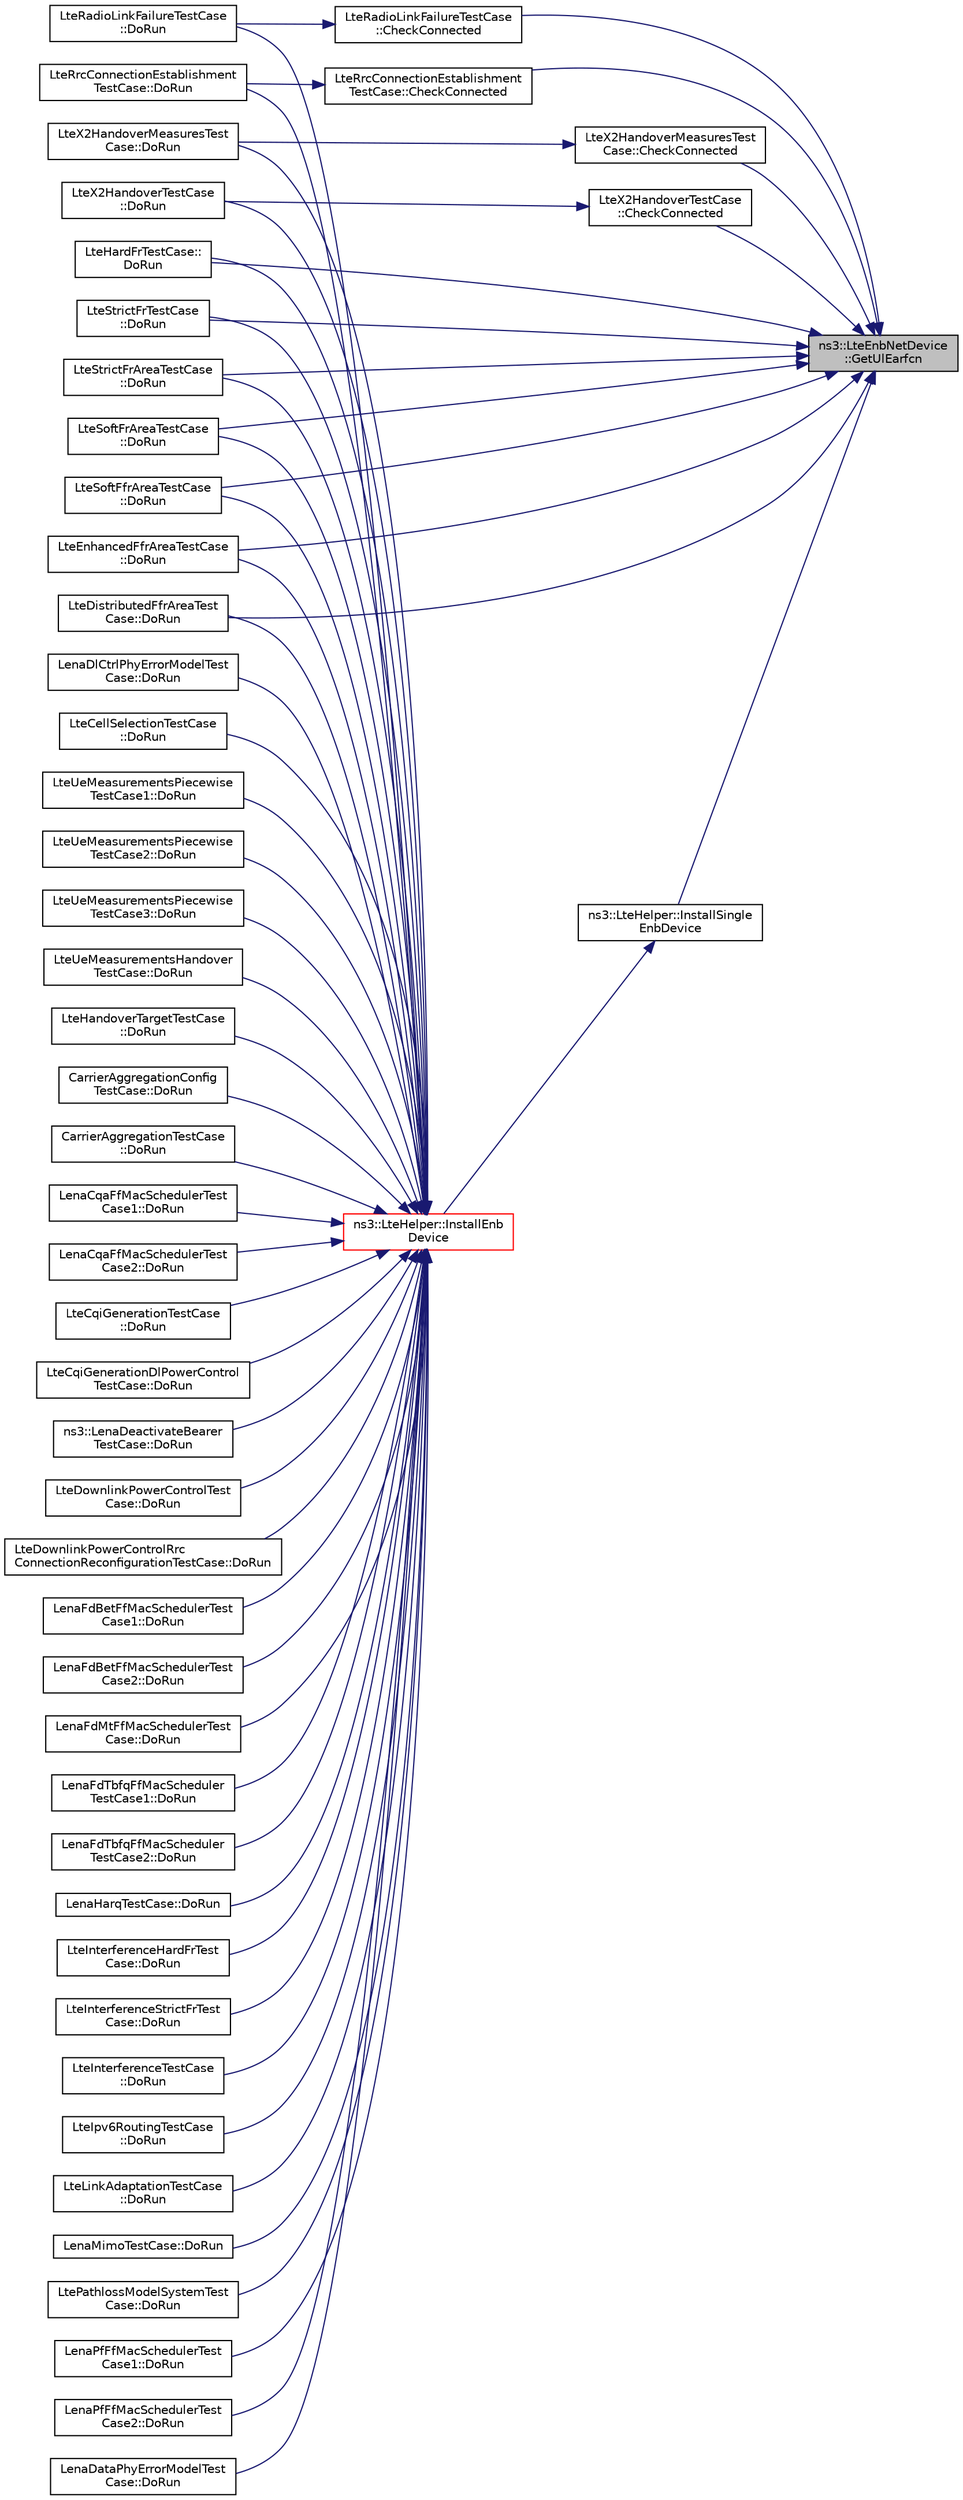 digraph "ns3::LteEnbNetDevice::GetUlEarfcn"
{
 // LATEX_PDF_SIZE
  edge [fontname="Helvetica",fontsize="10",labelfontname="Helvetica",labelfontsize="10"];
  node [fontname="Helvetica",fontsize="10",shape=record];
  rankdir="RL";
  Node1 [label="ns3::LteEnbNetDevice\l::GetUlEarfcn",height=0.2,width=0.4,color="black", fillcolor="grey75", style="filled", fontcolor="black",tooltip=" "];
  Node1 -> Node2 [dir="back",color="midnightblue",fontsize="10",style="solid",fontname="Helvetica"];
  Node2 [label="LteRadioLinkFailureTestCase\l::CheckConnected",height=0.2,width=0.4,color="black", fillcolor="white", style="filled",URL="$class_lte_radio_link_failure_test_case.html#a4aaba81db2f0b1c331c1eeb1e99c6a9f",tooltip="Check connected function."];
  Node2 -> Node3 [dir="back",color="midnightblue",fontsize="10",style="solid",fontname="Helvetica"];
  Node3 [label="LteRadioLinkFailureTestCase\l::DoRun",height=0.2,width=0.4,color="black", fillcolor="white", style="filled",URL="$class_lte_radio_link_failure_test_case.html#ae7e2b1f96fbb5c77477c9b5b5905f347",tooltip="Setup the simulation according to the configuration set by the class constructor, run it,..."];
  Node1 -> Node4 [dir="back",color="midnightblue",fontsize="10",style="solid",fontname="Helvetica"];
  Node4 [label="LteRrcConnectionEstablishment\lTestCase::CheckConnected",height=0.2,width=0.4,color="black", fillcolor="white", style="filled",URL="$class_lte_rrc_connection_establishment_test_case.html#a43216a40683fd19ad571edd9d0e8600c",tooltip="Check connected function."];
  Node4 -> Node5 [dir="back",color="midnightblue",fontsize="10",style="solid",fontname="Helvetica"];
  Node5 [label="LteRrcConnectionEstablishment\lTestCase::DoRun",height=0.2,width=0.4,color="black", fillcolor="white", style="filled",URL="$class_lte_rrc_connection_establishment_test_case.html#a2c32cab9b29852f42c4ad1e7b68068b2",tooltip="Implementation to actually run this TestCase."];
  Node1 -> Node6 [dir="back",color="midnightblue",fontsize="10",style="solid",fontname="Helvetica"];
  Node6 [label="LteX2HandoverMeasuresTest\lCase::CheckConnected",height=0.2,width=0.4,color="black", fillcolor="white", style="filled",URL="$class_lte_x2_handover_measures_test_case.html#afaab3497c199b4440d286d0cb19996f3",tooltip="Check connected function."];
  Node6 -> Node7 [dir="back",color="midnightblue",fontsize="10",style="solid",fontname="Helvetica"];
  Node7 [label="LteX2HandoverMeasuresTest\lCase::DoRun",height=0.2,width=0.4,color="black", fillcolor="white", style="filled",URL="$class_lte_x2_handover_measures_test_case.html#a6aefe1e71df347688687fb5d8dd54104",tooltip="Implementation to actually run this TestCase."];
  Node1 -> Node8 [dir="back",color="midnightblue",fontsize="10",style="solid",fontname="Helvetica"];
  Node8 [label="LteX2HandoverTestCase\l::CheckConnected",height=0.2,width=0.4,color="black", fillcolor="white", style="filled",URL="$class_lte_x2_handover_test_case.html#a60447eff6ec472a1637e479638cc0f83",tooltip="Check connected function."];
  Node8 -> Node9 [dir="back",color="midnightblue",fontsize="10",style="solid",fontname="Helvetica"];
  Node9 [label="LteX2HandoverTestCase\l::DoRun",height=0.2,width=0.4,color="black", fillcolor="white", style="filled",URL="$class_lte_x2_handover_test_case.html#a5d77d6fbe61da649203846d4617b4716",tooltip="Implementation to actually run this TestCase."];
  Node1 -> Node10 [dir="back",color="midnightblue",fontsize="10",style="solid",fontname="Helvetica"];
  Node10 [label="LteHardFrTestCase::\lDoRun",height=0.2,width=0.4,color="black", fillcolor="white", style="filled",URL="$class_lte_hard_fr_test_case.html#a7267927f1ffb7acff88742eb33ab2e3c",tooltip="Implementation to actually run this TestCase."];
  Node1 -> Node11 [dir="back",color="midnightblue",fontsize="10",style="solid",fontname="Helvetica"];
  Node11 [label="LteStrictFrTestCase\l::DoRun",height=0.2,width=0.4,color="black", fillcolor="white", style="filled",URL="$class_lte_strict_fr_test_case.html#afd223c9e5a1d3e14a244303963e21425",tooltip="Implementation to actually run this TestCase."];
  Node1 -> Node12 [dir="back",color="midnightblue",fontsize="10",style="solid",fontname="Helvetica"];
  Node12 [label="LteStrictFrAreaTestCase\l::DoRun",height=0.2,width=0.4,color="black", fillcolor="white", style="filled",URL="$class_lte_strict_fr_area_test_case.html#a61e945e04c3b10a50c2f484198199b49",tooltip="Implementation to actually run this TestCase."];
  Node1 -> Node13 [dir="back",color="midnightblue",fontsize="10",style="solid",fontname="Helvetica"];
  Node13 [label="LteSoftFrAreaTestCase\l::DoRun",height=0.2,width=0.4,color="black", fillcolor="white", style="filled",URL="$class_lte_soft_fr_area_test_case.html#ae0df301b6c0f1a80a0145746b15a109c",tooltip="Implementation to actually run this TestCase."];
  Node1 -> Node14 [dir="back",color="midnightblue",fontsize="10",style="solid",fontname="Helvetica"];
  Node14 [label="LteSoftFfrAreaTestCase\l::DoRun",height=0.2,width=0.4,color="black", fillcolor="white", style="filled",URL="$class_lte_soft_ffr_area_test_case.html#aaf88ccad780563fc6394cd97ec9328d4",tooltip="Implementation to actually run this TestCase."];
  Node1 -> Node15 [dir="back",color="midnightblue",fontsize="10",style="solid",fontname="Helvetica"];
  Node15 [label="LteEnhancedFfrAreaTestCase\l::DoRun",height=0.2,width=0.4,color="black", fillcolor="white", style="filled",URL="$class_lte_enhanced_ffr_area_test_case.html#aa242a1923952a50df92c3e291f1ca8a6",tooltip="Implementation to actually run this TestCase."];
  Node1 -> Node16 [dir="back",color="midnightblue",fontsize="10",style="solid",fontname="Helvetica"];
  Node16 [label="LteDistributedFfrAreaTest\lCase::DoRun",height=0.2,width=0.4,color="black", fillcolor="white", style="filled",URL="$class_lte_distributed_ffr_area_test_case.html#a1a386a39f2ddc3d22b17a134b775e2b7",tooltip="Implementation to actually run this TestCase."];
  Node1 -> Node17 [dir="back",color="midnightblue",fontsize="10",style="solid",fontname="Helvetica"];
  Node17 [label="ns3::LteHelper::InstallSingle\lEnbDevice",height=0.2,width=0.4,color="black", fillcolor="white", style="filled",URL="$classns3_1_1_lte_helper.html#afac168014c3a4ac5c30bfd7c1d09cb96",tooltip="Create an eNodeB device (LteEnbNetDevice) on the given node."];
  Node17 -> Node18 [dir="back",color="midnightblue",fontsize="10",style="solid",fontname="Helvetica"];
  Node18 [label="ns3::LteHelper::InstallEnb\lDevice",height=0.2,width=0.4,color="red", fillcolor="white", style="filled",URL="$classns3_1_1_lte_helper.html#a5e009ad35ef85f46b5a6099263f15a03",tooltip="Create a set of eNodeB devices."];
  Node18 -> Node19 [dir="back",color="midnightblue",fontsize="10",style="solid",fontname="Helvetica"];
  Node19 [label="LteCellSelectionTestCase\l::DoRun",height=0.2,width=0.4,color="black", fillcolor="white", style="filled",URL="$class_lte_cell_selection_test_case.html#a2ad9dadf26f7beb5d3ed1c6dfbcef90a",tooltip="Setup the simulation according to the configuration set by the class constructor, run it,..."];
  Node18 -> Node3 [dir="back",color="midnightblue",fontsize="10",style="solid",fontname="Helvetica"];
  Node18 -> Node20 [dir="back",color="midnightblue",fontsize="10",style="solid",fontname="Helvetica"];
  Node20 [label="LteUeMeasurementsPiecewise\lTestCase1::DoRun",height=0.2,width=0.4,color="black", fillcolor="white", style="filled",URL="$class_lte_ue_measurements_piecewise_test_case1.html#a76f2ad9d43e2fb22c37e4e8763296a5f",tooltip="Setup the simulation with the intended UE measurement reporting configuration, run it,..."];
  Node18 -> Node21 [dir="back",color="midnightblue",fontsize="10",style="solid",fontname="Helvetica"];
  Node21 [label="LteUeMeasurementsPiecewise\lTestCase2::DoRun",height=0.2,width=0.4,color="black", fillcolor="white", style="filled",URL="$class_lte_ue_measurements_piecewise_test_case2.html#aa3d0caf8f82d095e8c85434b294482b6",tooltip="Setup the simulation with the intended UE measurement reporting configuration, run it,..."];
  Node18 -> Node22 [dir="back",color="midnightblue",fontsize="10",style="solid",fontname="Helvetica"];
  Node22 [label="LteUeMeasurementsPiecewise\lTestCase3::DoRun",height=0.2,width=0.4,color="black", fillcolor="white", style="filled",URL="$class_lte_ue_measurements_piecewise_test_case3.html#a6bacaed252d2a27bff51d1a690d6c9ef",tooltip="Setup the simulation with the intended UE measurement reporting configuration, run it,..."];
  Node18 -> Node23 [dir="back",color="midnightblue",fontsize="10",style="solid",fontname="Helvetica"];
  Node23 [label="LteUeMeasurementsHandover\lTestCase::DoRun",height=0.2,width=0.4,color="black", fillcolor="white", style="filled",URL="$class_lte_ue_measurements_handover_test_case.html#ae81c492f54cd25f174b26310458a7e5f",tooltip="Setup the simulation with the intended UE measurement reporting configuration, run it,..."];
  Node18 -> Node24 [dir="back",color="midnightblue",fontsize="10",style="solid",fontname="Helvetica"];
  Node24 [label="LteHandoverTargetTestCase\l::DoRun",height=0.2,width=0.4,color="black", fillcolor="white", style="filled",URL="$class_lte_handover_target_test_case.html#adc2ffaf5e89accdbf70756ad9a92ce2c",tooltip="Run a simulation of a micro-cell network using the parameters provided to the constructor function."];
  Node18 -> Node25 [dir="back",color="midnightblue",fontsize="10",style="solid",fontname="Helvetica"];
  Node25 [label="CarrierAggregationConfig\lTestCase::DoRun",height=0.2,width=0.4,color="black", fillcolor="white", style="filled",URL="$class_carrier_aggregation_config_test_case.html#a5bfcc4f06b1d52f4d9ca12481a1fe09c",tooltip="Implementation to actually run this TestCase."];
  Node18 -> Node26 [dir="back",color="midnightblue",fontsize="10",style="solid",fontname="Helvetica"];
  Node26 [label="CarrierAggregationTestCase\l::DoRun",height=0.2,width=0.4,color="black", fillcolor="white", style="filled",URL="$class_carrier_aggregation_test_case.html#a20f3e28f3a6dd2919e51e508b78afa59",tooltip="Implementation to actually run this TestCase."];
  Node18 -> Node27 [dir="back",color="midnightblue",fontsize="10",style="solid",fontname="Helvetica"];
  Node27 [label="LenaCqaFfMacSchedulerTest\lCase1::DoRun",height=0.2,width=0.4,color="black", fillcolor="white", style="filled",URL="$class_lena_cqa_ff_mac_scheduler_test_case1.html#a91b3e2ef4ff292dbeda5559ff0eae1e6",tooltip="Implementation to actually run this TestCase."];
  Node18 -> Node28 [dir="back",color="midnightblue",fontsize="10",style="solid",fontname="Helvetica"];
  Node28 [label="LenaCqaFfMacSchedulerTest\lCase2::DoRun",height=0.2,width=0.4,color="black", fillcolor="white", style="filled",URL="$class_lena_cqa_ff_mac_scheduler_test_case2.html#a773e8490a80a3afe50adf54d713d3e4a",tooltip="Implementation to actually run this TestCase."];
  Node18 -> Node29 [dir="back",color="midnightblue",fontsize="10",style="solid",fontname="Helvetica"];
  Node29 [label="LteCqiGenerationTestCase\l::DoRun",height=0.2,width=0.4,color="black", fillcolor="white", style="filled",URL="$class_lte_cqi_generation_test_case.html#a263a0f3670c23e42ed3feb7d353bdd09",tooltip="Implementation to actually run this TestCase."];
  Node18 -> Node30 [dir="back",color="midnightblue",fontsize="10",style="solid",fontname="Helvetica"];
  Node30 [label="LteCqiGenerationDlPowerControl\lTestCase::DoRun",height=0.2,width=0.4,color="black", fillcolor="white", style="filled",URL="$class_lte_cqi_generation_dl_power_control_test_case.html#a8a6ba5e52123fc8ed0deb9014a8b0591",tooltip="Implementation to actually run this TestCase."];
  Node18 -> Node31 [dir="back",color="midnightblue",fontsize="10",style="solid",fontname="Helvetica"];
  Node31 [label="ns3::LenaDeactivateBearer\lTestCase::DoRun",height=0.2,width=0.4,color="black", fillcolor="white", style="filled",URL="$classns3_1_1_lena_deactivate_bearer_test_case.html#a214d777e46f96b701efdfd360871f53f",tooltip="Implementation to actually run this TestCase."];
  Node18 -> Node32 [dir="back",color="midnightblue",fontsize="10",style="solid",fontname="Helvetica"];
  Node32 [label="LteDownlinkPowerControlTest\lCase::DoRun",height=0.2,width=0.4,color="black", fillcolor="white", style="filled",URL="$class_lte_downlink_power_control_test_case.html#a2eb1e31f7313f51061d8aa950d3f4268",tooltip="Implementation to actually run this TestCase."];
  Node18 -> Node33 [dir="back",color="midnightblue",fontsize="10",style="solid",fontname="Helvetica"];
  Node33 [label="LteDownlinkPowerControlRrc\lConnectionReconfigurationTestCase::DoRun",height=0.2,width=0.4,color="black", fillcolor="white", style="filled",URL="$class_lte_downlink_power_control_rrc_connection_reconfiguration_test_case.html#a3f7be434747a85c448ade6fc4500d552",tooltip="Implementation to actually run this TestCase."];
  Node18 -> Node34 [dir="back",color="midnightblue",fontsize="10",style="solid",fontname="Helvetica"];
  Node34 [label="LenaFdBetFfMacSchedulerTest\lCase1::DoRun",height=0.2,width=0.4,color="black", fillcolor="white", style="filled",URL="$class_lena_fd_bet_ff_mac_scheduler_test_case1.html#a21b7a9f396adcc1ab24ddefc919345f2",tooltip="Implementation to actually run this TestCase."];
  Node18 -> Node35 [dir="back",color="midnightblue",fontsize="10",style="solid",fontname="Helvetica"];
  Node35 [label="LenaFdBetFfMacSchedulerTest\lCase2::DoRun",height=0.2,width=0.4,color="black", fillcolor="white", style="filled",URL="$class_lena_fd_bet_ff_mac_scheduler_test_case2.html#a51c587a50f2087be7c3950f4d2d82852",tooltip="Implementation to actually run this TestCase."];
  Node18 -> Node36 [dir="back",color="midnightblue",fontsize="10",style="solid",fontname="Helvetica"];
  Node36 [label="LenaFdMtFfMacSchedulerTest\lCase::DoRun",height=0.2,width=0.4,color="black", fillcolor="white", style="filled",URL="$class_lena_fd_mt_ff_mac_scheduler_test_case.html#a5cfc445b7daa4a02df317b46ee007f1a",tooltip="Implementation to actually run this TestCase."];
  Node18 -> Node37 [dir="back",color="midnightblue",fontsize="10",style="solid",fontname="Helvetica"];
  Node37 [label="LenaFdTbfqFfMacScheduler\lTestCase1::DoRun",height=0.2,width=0.4,color="black", fillcolor="white", style="filled",URL="$class_lena_fd_tbfq_ff_mac_scheduler_test_case1.html#ae0536bf54d4e05fbf3600c1654c14cc0",tooltip="Implementation to actually run this TestCase."];
  Node18 -> Node38 [dir="back",color="midnightblue",fontsize="10",style="solid",fontname="Helvetica"];
  Node38 [label="LenaFdTbfqFfMacScheduler\lTestCase2::DoRun",height=0.2,width=0.4,color="black", fillcolor="white", style="filled",URL="$class_lena_fd_tbfq_ff_mac_scheduler_test_case2.html#a2e43d4f9483463dffa86410a1ce47140",tooltip="Implementation to actually run this TestCase."];
  Node18 -> Node10 [dir="back",color="midnightblue",fontsize="10",style="solid",fontname="Helvetica"];
  Node18 -> Node11 [dir="back",color="midnightblue",fontsize="10",style="solid",fontname="Helvetica"];
  Node18 -> Node12 [dir="back",color="midnightblue",fontsize="10",style="solid",fontname="Helvetica"];
  Node18 -> Node13 [dir="back",color="midnightblue",fontsize="10",style="solid",fontname="Helvetica"];
  Node18 -> Node14 [dir="back",color="midnightblue",fontsize="10",style="solid",fontname="Helvetica"];
  Node18 -> Node15 [dir="back",color="midnightblue",fontsize="10",style="solid",fontname="Helvetica"];
  Node18 -> Node16 [dir="back",color="midnightblue",fontsize="10",style="solid",fontname="Helvetica"];
  Node18 -> Node39 [dir="back",color="midnightblue",fontsize="10",style="solid",fontname="Helvetica"];
  Node39 [label="LenaHarqTestCase::DoRun",height=0.2,width=0.4,color="black", fillcolor="white", style="filled",URL="$class_lena_harq_test_case.html#a77a86faca2ff6021e971516d82ea0533",tooltip="Implementation to actually run this TestCase."];
  Node18 -> Node40 [dir="back",color="midnightblue",fontsize="10",style="solid",fontname="Helvetica"];
  Node40 [label="LteInterferenceHardFrTest\lCase::DoRun",height=0.2,width=0.4,color="black", fillcolor="white", style="filled",URL="$class_lte_interference_hard_fr_test_case.html#a2967abd43e38abed8a9d85d51c59937b",tooltip="Implementation to actually run this TestCase."];
  Node18 -> Node41 [dir="back",color="midnightblue",fontsize="10",style="solid",fontname="Helvetica"];
  Node41 [label="LteInterferenceStrictFrTest\lCase::DoRun",height=0.2,width=0.4,color="black", fillcolor="white", style="filled",URL="$class_lte_interference_strict_fr_test_case.html#a8c8428c04ea0f4a892f289bb8423da52",tooltip="Implementation to actually run this TestCase."];
  Node18 -> Node42 [dir="back",color="midnightblue",fontsize="10",style="solid",fontname="Helvetica"];
  Node42 [label="LteInterferenceTestCase\l::DoRun",height=0.2,width=0.4,color="black", fillcolor="white", style="filled",URL="$class_lte_interference_test_case.html#adc059d120a4d9effd2ca5f6fecaae31a",tooltip="Implementation to actually run this TestCase."];
  Node18 -> Node43 [dir="back",color="midnightblue",fontsize="10",style="solid",fontname="Helvetica"];
  Node43 [label="LteIpv6RoutingTestCase\l::DoRun",height=0.2,width=0.4,color="black", fillcolor="white", style="filled",URL="$class_lte_ipv6_routing_test_case.html#a346533727aeb404f4eef06a2a8c41d5d",tooltip="Implementation to actually run this TestCase."];
  Node18 -> Node44 [dir="back",color="midnightblue",fontsize="10",style="solid",fontname="Helvetica"];
  Node44 [label="LteLinkAdaptationTestCase\l::DoRun",height=0.2,width=0.4,color="black", fillcolor="white", style="filled",URL="$class_lte_link_adaptation_test_case.html#a2310163be7e860827f18fce7fd100649",tooltip="Implementation to actually run this TestCase."];
  Node18 -> Node45 [dir="back",color="midnightblue",fontsize="10",style="solid",fontname="Helvetica"];
  Node45 [label="LenaMimoTestCase::DoRun",height=0.2,width=0.4,color="black", fillcolor="white", style="filled",URL="$class_lena_mimo_test_case.html#a5479f5cb1621e84f8d28b4779f3e3b7c",tooltip="Implementation to actually run this TestCase."];
  Node18 -> Node46 [dir="back",color="midnightblue",fontsize="10",style="solid",fontname="Helvetica"];
  Node46 [label="LtePathlossModelSystemTest\lCase::DoRun",height=0.2,width=0.4,color="black", fillcolor="white", style="filled",URL="$class_lte_pathloss_model_system_test_case.html#a6cf8d23b5eab69a72e893419bbd13c1b",tooltip="Implementation to actually run this TestCase."];
  Node18 -> Node47 [dir="back",color="midnightblue",fontsize="10",style="solid",fontname="Helvetica"];
  Node47 [label="LenaPfFfMacSchedulerTest\lCase1::DoRun",height=0.2,width=0.4,color="black", fillcolor="white", style="filled",URL="$class_lena_pf_ff_mac_scheduler_test_case1.html#a34e366045d568d5a38bedfeebbf72b79",tooltip="Implementation to actually run this TestCase."];
  Node18 -> Node48 [dir="back",color="midnightblue",fontsize="10",style="solid",fontname="Helvetica"];
  Node48 [label="LenaPfFfMacSchedulerTest\lCase2::DoRun",height=0.2,width=0.4,color="black", fillcolor="white", style="filled",URL="$class_lena_pf_ff_mac_scheduler_test_case2.html#a693c0eff7472d9b3bb12f1f95e46253b",tooltip="Implementation to actually run this TestCase."];
  Node18 -> Node49 [dir="back",color="midnightblue",fontsize="10",style="solid",fontname="Helvetica"];
  Node49 [label="LenaDataPhyErrorModelTest\lCase::DoRun",height=0.2,width=0.4,color="black", fillcolor="white", style="filled",URL="$class_lena_data_phy_error_model_test_case.html#a363738c5b8d73b6b3398dc526faf7792",tooltip="Implementation to actually run this TestCase."];
  Node18 -> Node50 [dir="back",color="midnightblue",fontsize="10",style="solid",fontname="Helvetica"];
  Node50 [label="LenaDlCtrlPhyErrorModelTest\lCase::DoRun",height=0.2,width=0.4,color="black", fillcolor="white", style="filled",URL="$class_lena_dl_ctrl_phy_error_model_test_case.html#a1fb7c0a2adfe1083d7e0883b866b0954",tooltip="Implementation to actually run this TestCase."];
  Node18 -> Node5 [dir="back",color="midnightblue",fontsize="10",style="solid",fontname="Helvetica"];
  Node18 -> Node7 [dir="back",color="midnightblue",fontsize="10",style="solid",fontname="Helvetica"];
  Node18 -> Node9 [dir="back",color="midnightblue",fontsize="10",style="solid",fontname="Helvetica"];
}
